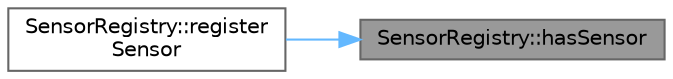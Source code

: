 digraph "SensorRegistry::hasSensor"
{
 // LATEX_PDF_SIZE
  bgcolor="transparent";
  edge [fontname=Helvetica,fontsize=10,labelfontname=Helvetica,labelfontsize=10];
  node [fontname=Helvetica,fontsize=10,shape=box,height=0.2,width=0.4];
  rankdir="RL";
  Node1 [id="Node000001",label="SensorRegistry::hasSensor",height=0.2,width=0.4,color="gray40", fillcolor="grey60", style="filled", fontcolor="black",tooltip="Check if a sensor with the given name exists in the registry."];
  Node1 -> Node2 [id="edge1_Node000001_Node000002",dir="back",color="steelblue1",style="solid",tooltip=" "];
  Node2 [id="Node000002",label="SensorRegistry::register\lSensor",height=0.2,width=0.4,color="grey40", fillcolor="white", style="filled",URL="$class_sensor_registry.html#a34cb4eb9d578858176e112921037de3d",tooltip="Register a sensor in the registry."];
}

